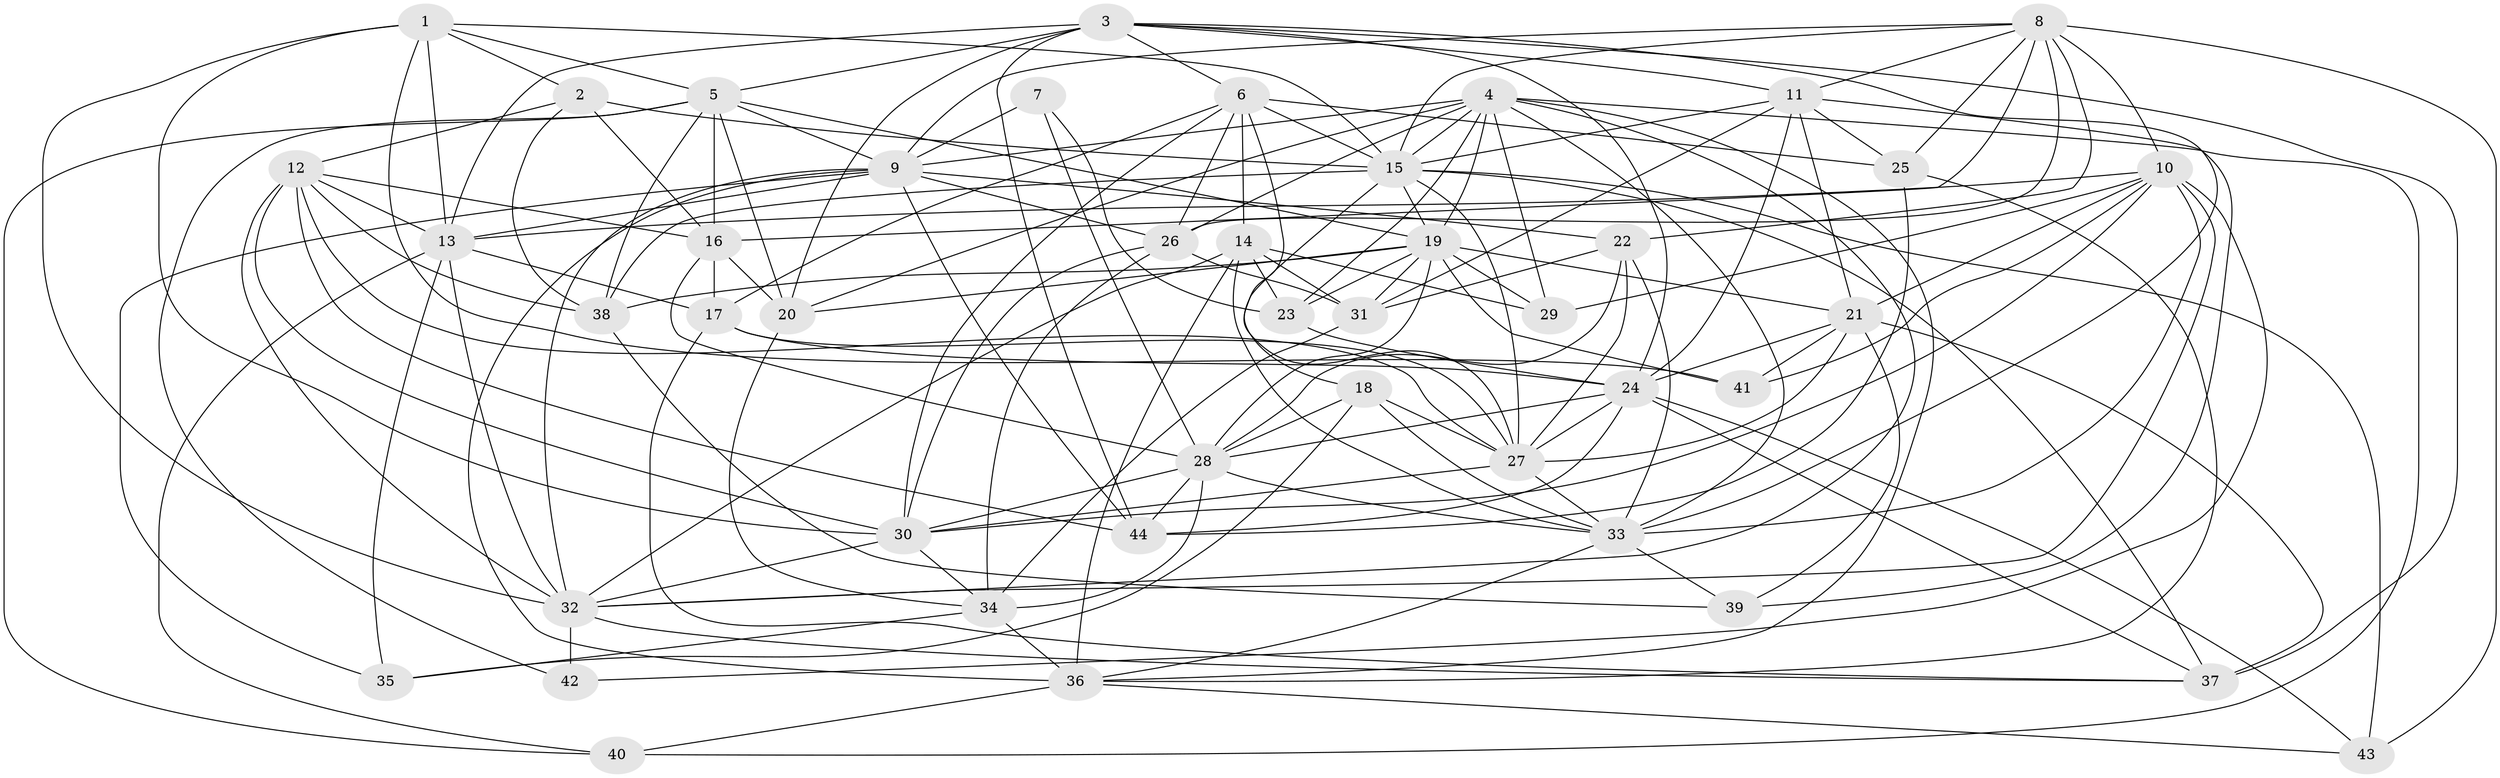 // original degree distribution, {4: 1.0}
// Generated by graph-tools (version 1.1) at 2025/53/03/04/25 22:53:46]
// undirected, 44 vertices, 158 edges
graph export_dot {
  node [color=gray90,style=filled];
  1;
  2;
  3;
  4;
  5;
  6;
  7;
  8;
  9;
  10;
  11;
  12;
  13;
  14;
  15;
  16;
  17;
  18;
  19;
  20;
  21;
  22;
  23;
  24;
  25;
  26;
  27;
  28;
  29;
  30;
  31;
  32;
  33;
  34;
  35;
  36;
  37;
  38;
  39;
  40;
  41;
  42;
  43;
  44;
  1 -- 2 [weight=1.0];
  1 -- 5 [weight=1.0];
  1 -- 13 [weight=2.0];
  1 -- 15 [weight=1.0];
  1 -- 30 [weight=1.0];
  1 -- 32 [weight=1.0];
  1 -- 41 [weight=1.0];
  2 -- 12 [weight=1.0];
  2 -- 15 [weight=1.0];
  2 -- 16 [weight=2.0];
  2 -- 38 [weight=1.0];
  3 -- 5 [weight=1.0];
  3 -- 6 [weight=2.0];
  3 -- 11 [weight=1.0];
  3 -- 13 [weight=1.0];
  3 -- 20 [weight=3.0];
  3 -- 24 [weight=1.0];
  3 -- 33 [weight=1.0];
  3 -- 37 [weight=1.0];
  3 -- 44 [weight=1.0];
  4 -- 9 [weight=1.0];
  4 -- 15 [weight=1.0];
  4 -- 19 [weight=2.0];
  4 -- 20 [weight=1.0];
  4 -- 23 [weight=1.0];
  4 -- 26 [weight=1.0];
  4 -- 29 [weight=1.0];
  4 -- 32 [weight=1.0];
  4 -- 33 [weight=1.0];
  4 -- 36 [weight=1.0];
  4 -- 40 [weight=1.0];
  5 -- 9 [weight=1.0];
  5 -- 16 [weight=2.0];
  5 -- 19 [weight=1.0];
  5 -- 20 [weight=1.0];
  5 -- 38 [weight=1.0];
  5 -- 40 [weight=1.0];
  5 -- 42 [weight=1.0];
  6 -- 14 [weight=1.0];
  6 -- 15 [weight=1.0];
  6 -- 17 [weight=1.0];
  6 -- 25 [weight=2.0];
  6 -- 26 [weight=1.0];
  6 -- 27 [weight=1.0];
  6 -- 30 [weight=1.0];
  7 -- 9 [weight=2.0];
  7 -- 23 [weight=1.0];
  7 -- 28 [weight=1.0];
  8 -- 9 [weight=1.0];
  8 -- 10 [weight=1.0];
  8 -- 11 [weight=1.0];
  8 -- 15 [weight=1.0];
  8 -- 16 [weight=1.0];
  8 -- 22 [weight=1.0];
  8 -- 25 [weight=1.0];
  8 -- 26 [weight=2.0];
  8 -- 43 [weight=1.0];
  9 -- 13 [weight=1.0];
  9 -- 22 [weight=1.0];
  9 -- 26 [weight=1.0];
  9 -- 32 [weight=1.0];
  9 -- 35 [weight=1.0];
  9 -- 36 [weight=1.0];
  9 -- 44 [weight=1.0];
  10 -- 13 [weight=1.0];
  10 -- 21 [weight=1.0];
  10 -- 29 [weight=1.0];
  10 -- 30 [weight=3.0];
  10 -- 32 [weight=1.0];
  10 -- 33 [weight=2.0];
  10 -- 41 [weight=1.0];
  10 -- 42 [weight=1.0];
  11 -- 15 [weight=1.0];
  11 -- 21 [weight=1.0];
  11 -- 24 [weight=1.0];
  11 -- 25 [weight=1.0];
  11 -- 31 [weight=1.0];
  11 -- 39 [weight=1.0];
  12 -- 13 [weight=1.0];
  12 -- 16 [weight=1.0];
  12 -- 27 [weight=1.0];
  12 -- 30 [weight=1.0];
  12 -- 32 [weight=1.0];
  12 -- 38 [weight=1.0];
  12 -- 44 [weight=1.0];
  13 -- 17 [weight=2.0];
  13 -- 32 [weight=2.0];
  13 -- 35 [weight=1.0];
  13 -- 40 [weight=1.0];
  14 -- 23 [weight=1.0];
  14 -- 29 [weight=1.0];
  14 -- 31 [weight=1.0];
  14 -- 32 [weight=1.0];
  14 -- 33 [weight=2.0];
  14 -- 36 [weight=3.0];
  15 -- 18 [weight=1.0];
  15 -- 19 [weight=1.0];
  15 -- 27 [weight=1.0];
  15 -- 37 [weight=1.0];
  15 -- 38 [weight=1.0];
  15 -- 43 [weight=1.0];
  16 -- 17 [weight=2.0];
  16 -- 20 [weight=1.0];
  16 -- 28 [weight=1.0];
  17 -- 24 [weight=1.0];
  17 -- 27 [weight=1.0];
  17 -- 37 [weight=1.0];
  18 -- 27 [weight=2.0];
  18 -- 28 [weight=1.0];
  18 -- 33 [weight=1.0];
  18 -- 35 [weight=1.0];
  19 -- 20 [weight=1.0];
  19 -- 21 [weight=1.0];
  19 -- 23 [weight=1.0];
  19 -- 28 [weight=1.0];
  19 -- 29 [weight=1.0];
  19 -- 31 [weight=1.0];
  19 -- 38 [weight=1.0];
  19 -- 41 [weight=1.0];
  20 -- 34 [weight=1.0];
  21 -- 24 [weight=1.0];
  21 -- 27 [weight=1.0];
  21 -- 37 [weight=1.0];
  21 -- 39 [weight=1.0];
  21 -- 41 [weight=1.0];
  22 -- 27 [weight=1.0];
  22 -- 28 [weight=1.0];
  22 -- 31 [weight=1.0];
  22 -- 33 [weight=1.0];
  23 -- 24 [weight=2.0];
  24 -- 27 [weight=2.0];
  24 -- 28 [weight=1.0];
  24 -- 37 [weight=1.0];
  24 -- 43 [weight=1.0];
  24 -- 44 [weight=1.0];
  25 -- 36 [weight=1.0];
  25 -- 44 [weight=1.0];
  26 -- 30 [weight=1.0];
  26 -- 31 [weight=1.0];
  26 -- 34 [weight=1.0];
  27 -- 30 [weight=1.0];
  27 -- 33 [weight=1.0];
  28 -- 30 [weight=1.0];
  28 -- 33 [weight=1.0];
  28 -- 34 [weight=1.0];
  28 -- 44 [weight=1.0];
  30 -- 32 [weight=1.0];
  30 -- 34 [weight=2.0];
  31 -- 34 [weight=3.0];
  32 -- 37 [weight=1.0];
  32 -- 42 [weight=2.0];
  33 -- 36 [weight=1.0];
  33 -- 39 [weight=1.0];
  34 -- 35 [weight=1.0];
  34 -- 36 [weight=1.0];
  36 -- 40 [weight=1.0];
  36 -- 43 [weight=1.0];
  38 -- 39 [weight=1.0];
}
